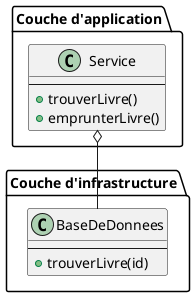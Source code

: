 @startuml

package "Couche d'application" {
  class "Service" {
    --
    + trouverLivre()
    + emprunterLivre()
  }
}

package "Couche d'infrastructure" {
  class "BaseDeDonnees" {
    --
    + trouverLivre(id)
  }
}

Service o-- BaseDeDonnees

@enduml

